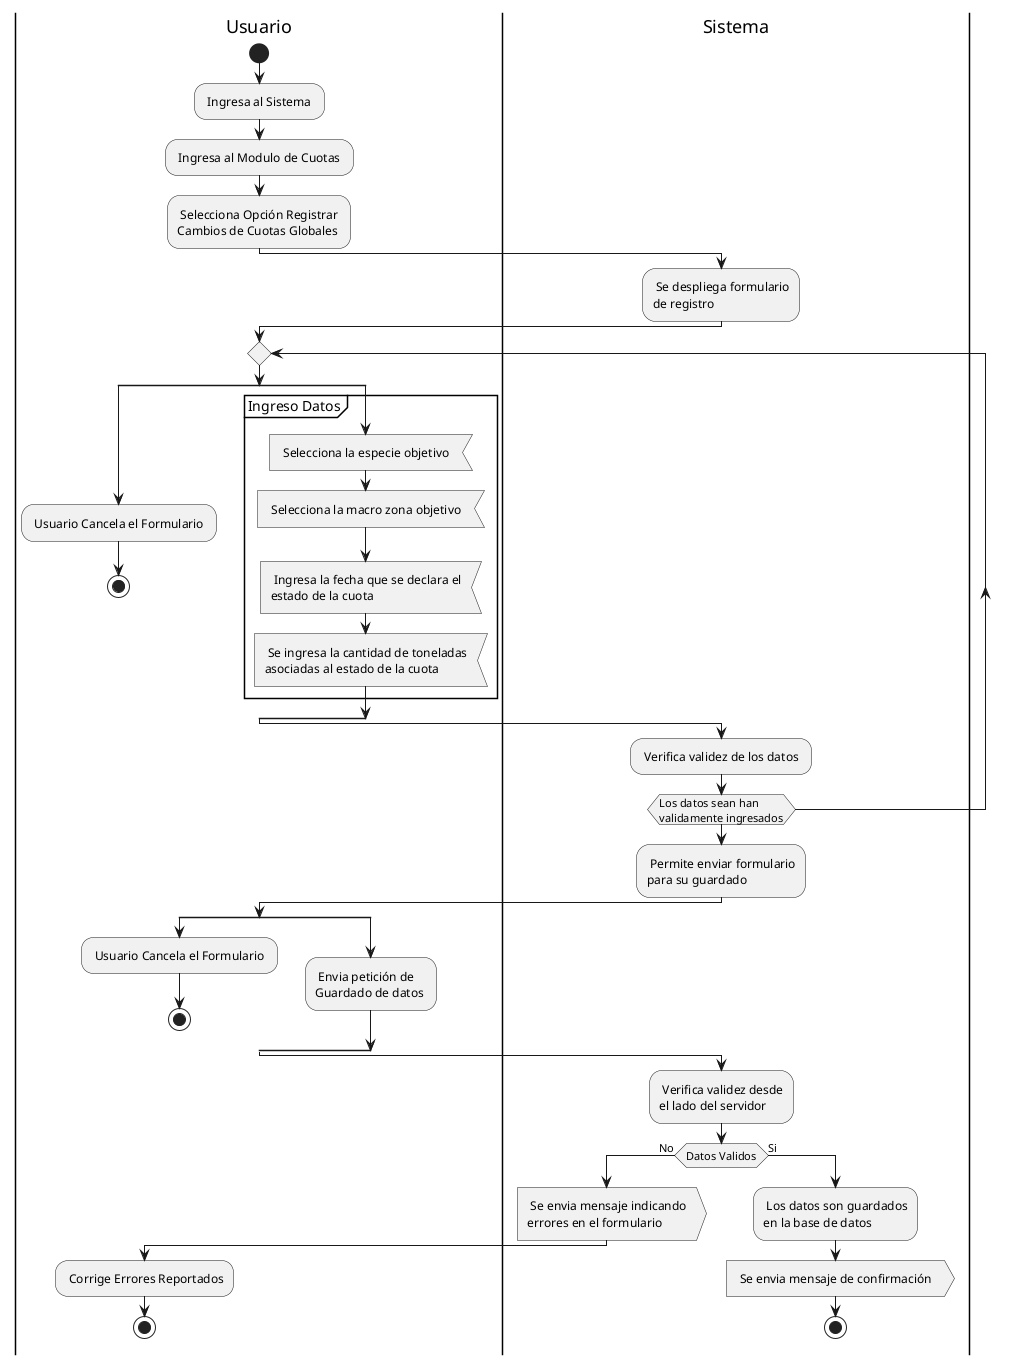 @startuml

|Usuario|
start
: Ingresa al Sistema ;
: Ingresa al Modulo de Cuotas ;
: Selecciona Opción Registrar
Cambios de Cuotas Globales ;
|Sistema|
: Se despliega formulario
de registro ;
|Usuario|
repeat
split
: Usuario Cancela el Formulario ;
stop
split again
partition "Ingreso Datos" {
  : Selecciona la especie objetivo <
  : Selecciona la macro zona objetivo <
  : Ingresa la fecha que se declara el
  estado de la cuota <
  : Se ingresa la cantidad de toneladas
  asociadas al estado de la cuota <
}
endsplit
|Sistema|
: Verifica validez de los datos ;
repeat while (Los datos sean han\nvalidamente ingresados)
: Permite enviar formulario
para su guardado ;
|Usuario|
split
: Usuario Cancela el Formulario ;
stop
split again
: Envia petición de
Guardado de datos ;
endsplit
|Sistema|
: Verifica validez desde
el lado del servidor ;
if (Datos Validos) then (No)
: Se envia mensaje indicando
errores en el formulario >
|Usuario|
: Corrige Errores Reportados;
stop
else (Si)
|Sistema|
: Los datos son guardados
en la base de datos ;
: Se envia mensaje de confirmación >
stop
@enduml
